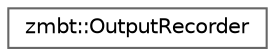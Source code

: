 digraph "Graphical Class Hierarchy"
{
 // LATEX_PDF_SIZE
  bgcolor="transparent";
  edge [fontname=Helvetica,fontsize=10,labelfontname=Helvetica,labelfontsize=10];
  node [fontname=Helvetica,fontsize=10,shape=box,height=0.2,width=0.4];
  rankdir="LR";
  Node0 [id="Node000000",label="zmbt::OutputRecorder",height=0.2,width=0.4,color="grey40", fillcolor="white", style="filled",URL="$classzmbt_1_1OutputRecorder.html",tooltip=" "];
}
